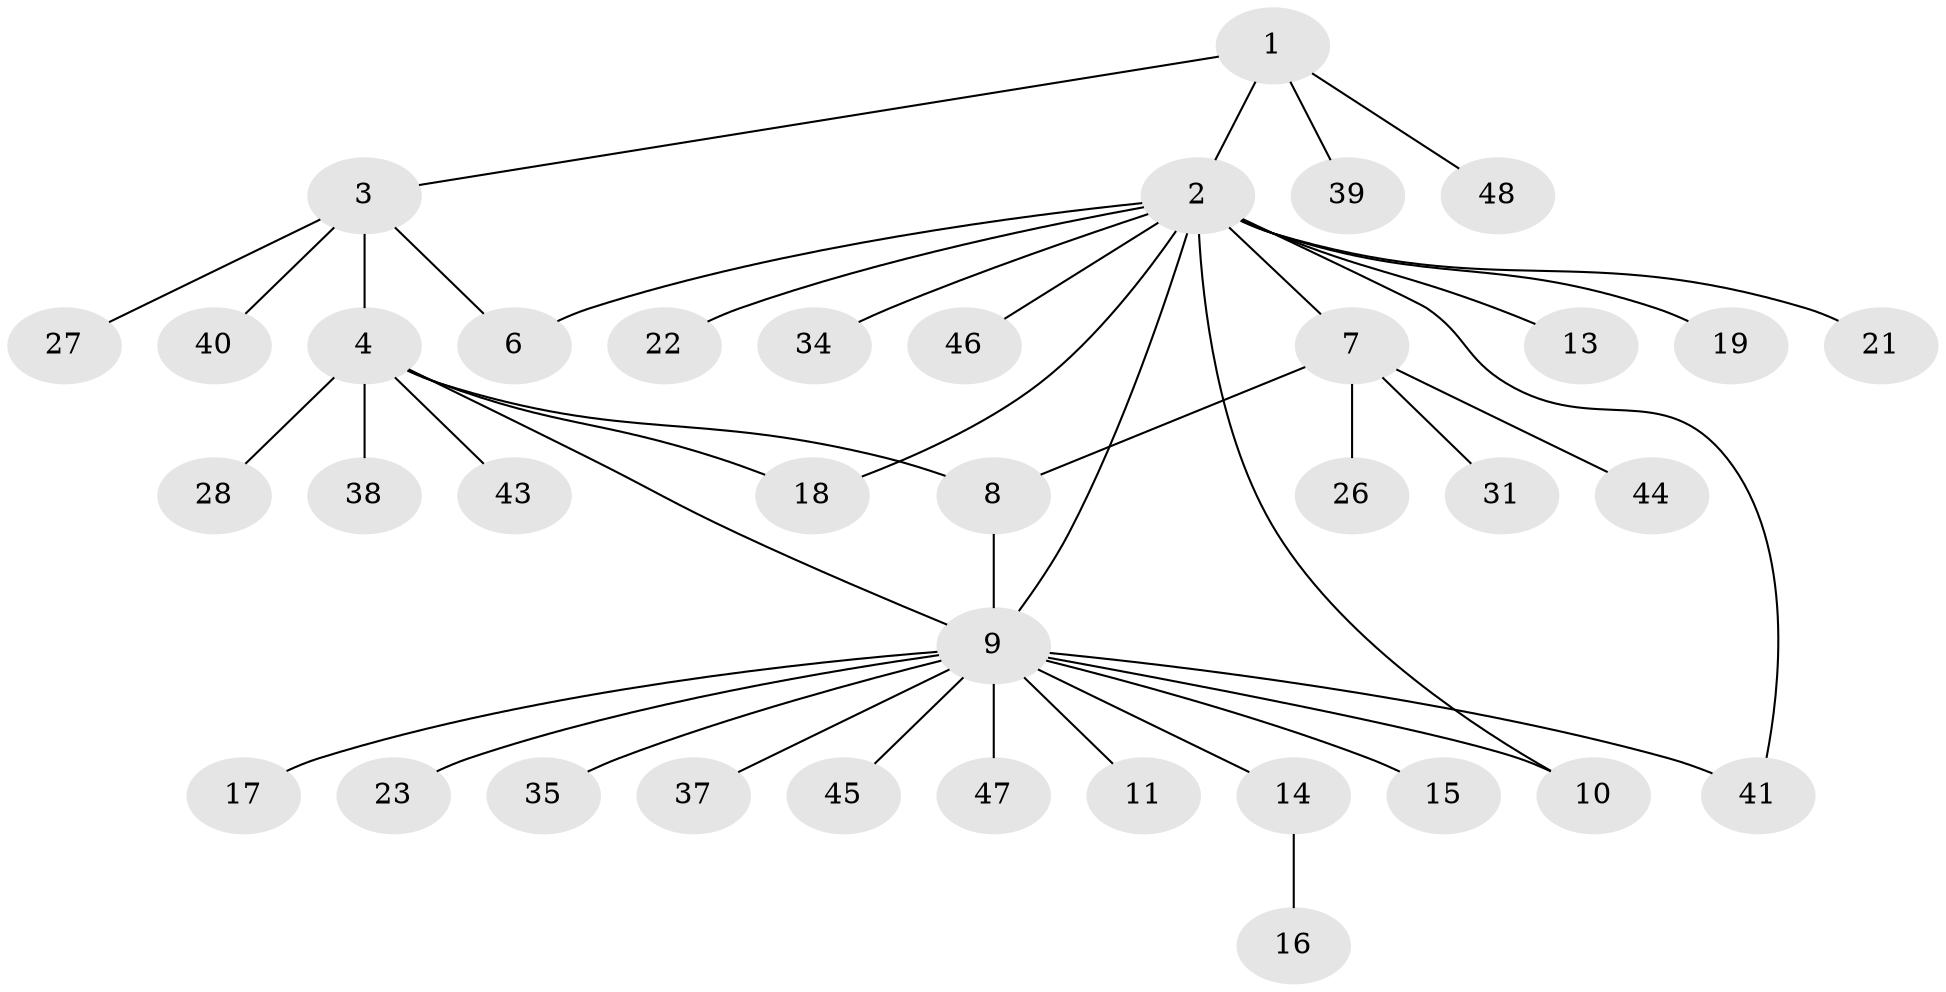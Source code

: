 // original degree distribution, {4: 0.02040816326530612, 8: 0.02040816326530612, 6: 0.04081632653061224, 10: 0.02040816326530612, 3: 0.08163265306122448, 7: 0.02040816326530612, 15: 0.02040816326530612, 2: 0.20408163265306123, 1: 0.5714285714285714}
// Generated by graph-tools (version 1.1) at 2025/11/02/27/25 16:11:29]
// undirected, 37 vertices, 43 edges
graph export_dot {
graph [start="1"]
  node [color=gray90,style=filled];
  1 [super="+25"];
  2 [super="+5"];
  3 [super="+12"];
  4 [super="+20"];
  6 [super="+30"];
  7 [super="+49"];
  8;
  9 [super="+24"];
  10;
  11;
  13 [super="+32"];
  14 [super="+29"];
  15;
  16;
  17;
  18;
  19 [super="+33"];
  21;
  22;
  23;
  26;
  27 [super="+36"];
  28;
  31;
  34;
  35;
  37;
  38;
  39 [super="+42"];
  40;
  41;
  43;
  44;
  45;
  46;
  47;
  48;
  1 -- 2;
  1 -- 3;
  1 -- 39;
  1 -- 48;
  2 -- 7 [weight=2];
  2 -- 10;
  2 -- 22 [weight=2];
  2 -- 41;
  2 -- 46;
  2 -- 34;
  2 -- 6;
  2 -- 9;
  2 -- 13;
  2 -- 18;
  2 -- 19 [weight=2];
  2 -- 21;
  3 -- 4;
  3 -- 6;
  3 -- 27;
  3 -- 40;
  4 -- 8;
  4 -- 9;
  4 -- 18;
  4 -- 28;
  4 -- 43;
  4 -- 38;
  7 -- 8;
  7 -- 26;
  7 -- 31;
  7 -- 44;
  8 -- 9;
  9 -- 10;
  9 -- 11;
  9 -- 14;
  9 -- 15;
  9 -- 17;
  9 -- 23;
  9 -- 35;
  9 -- 37;
  9 -- 41;
  9 -- 45;
  9 -- 47;
  14 -- 16;
}
